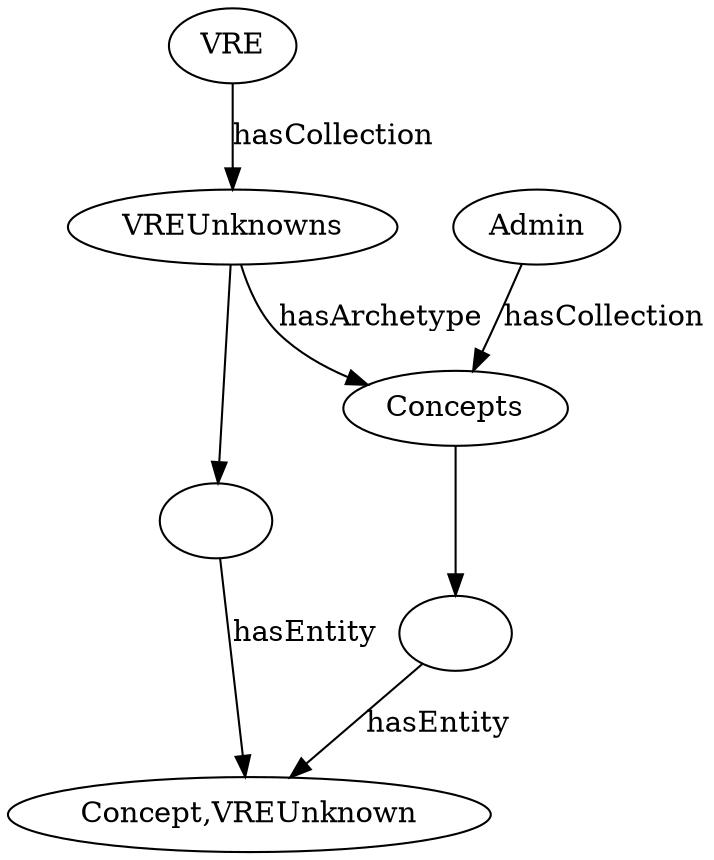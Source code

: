 digraph graphname{
	V [label="VRE"]
	AV [label="Admin"]
        C [label="VREUnknowns"]  
        EN [label=""]
	ARCH [label="Concepts"]
	ARCH_EN [label=""]
	E [label="Concept,VREUnknown"]	
        V->C [label="hasCollection"]
	C->ARCH [label="hasArchetype"]
	AV->ARCH [label="hasCollection"]
	C->EN
	ARCH->ARCH_EN
	EN->E[label="hasEntity"]
	ARCH_EN->E[label="hasEntity"]
}
